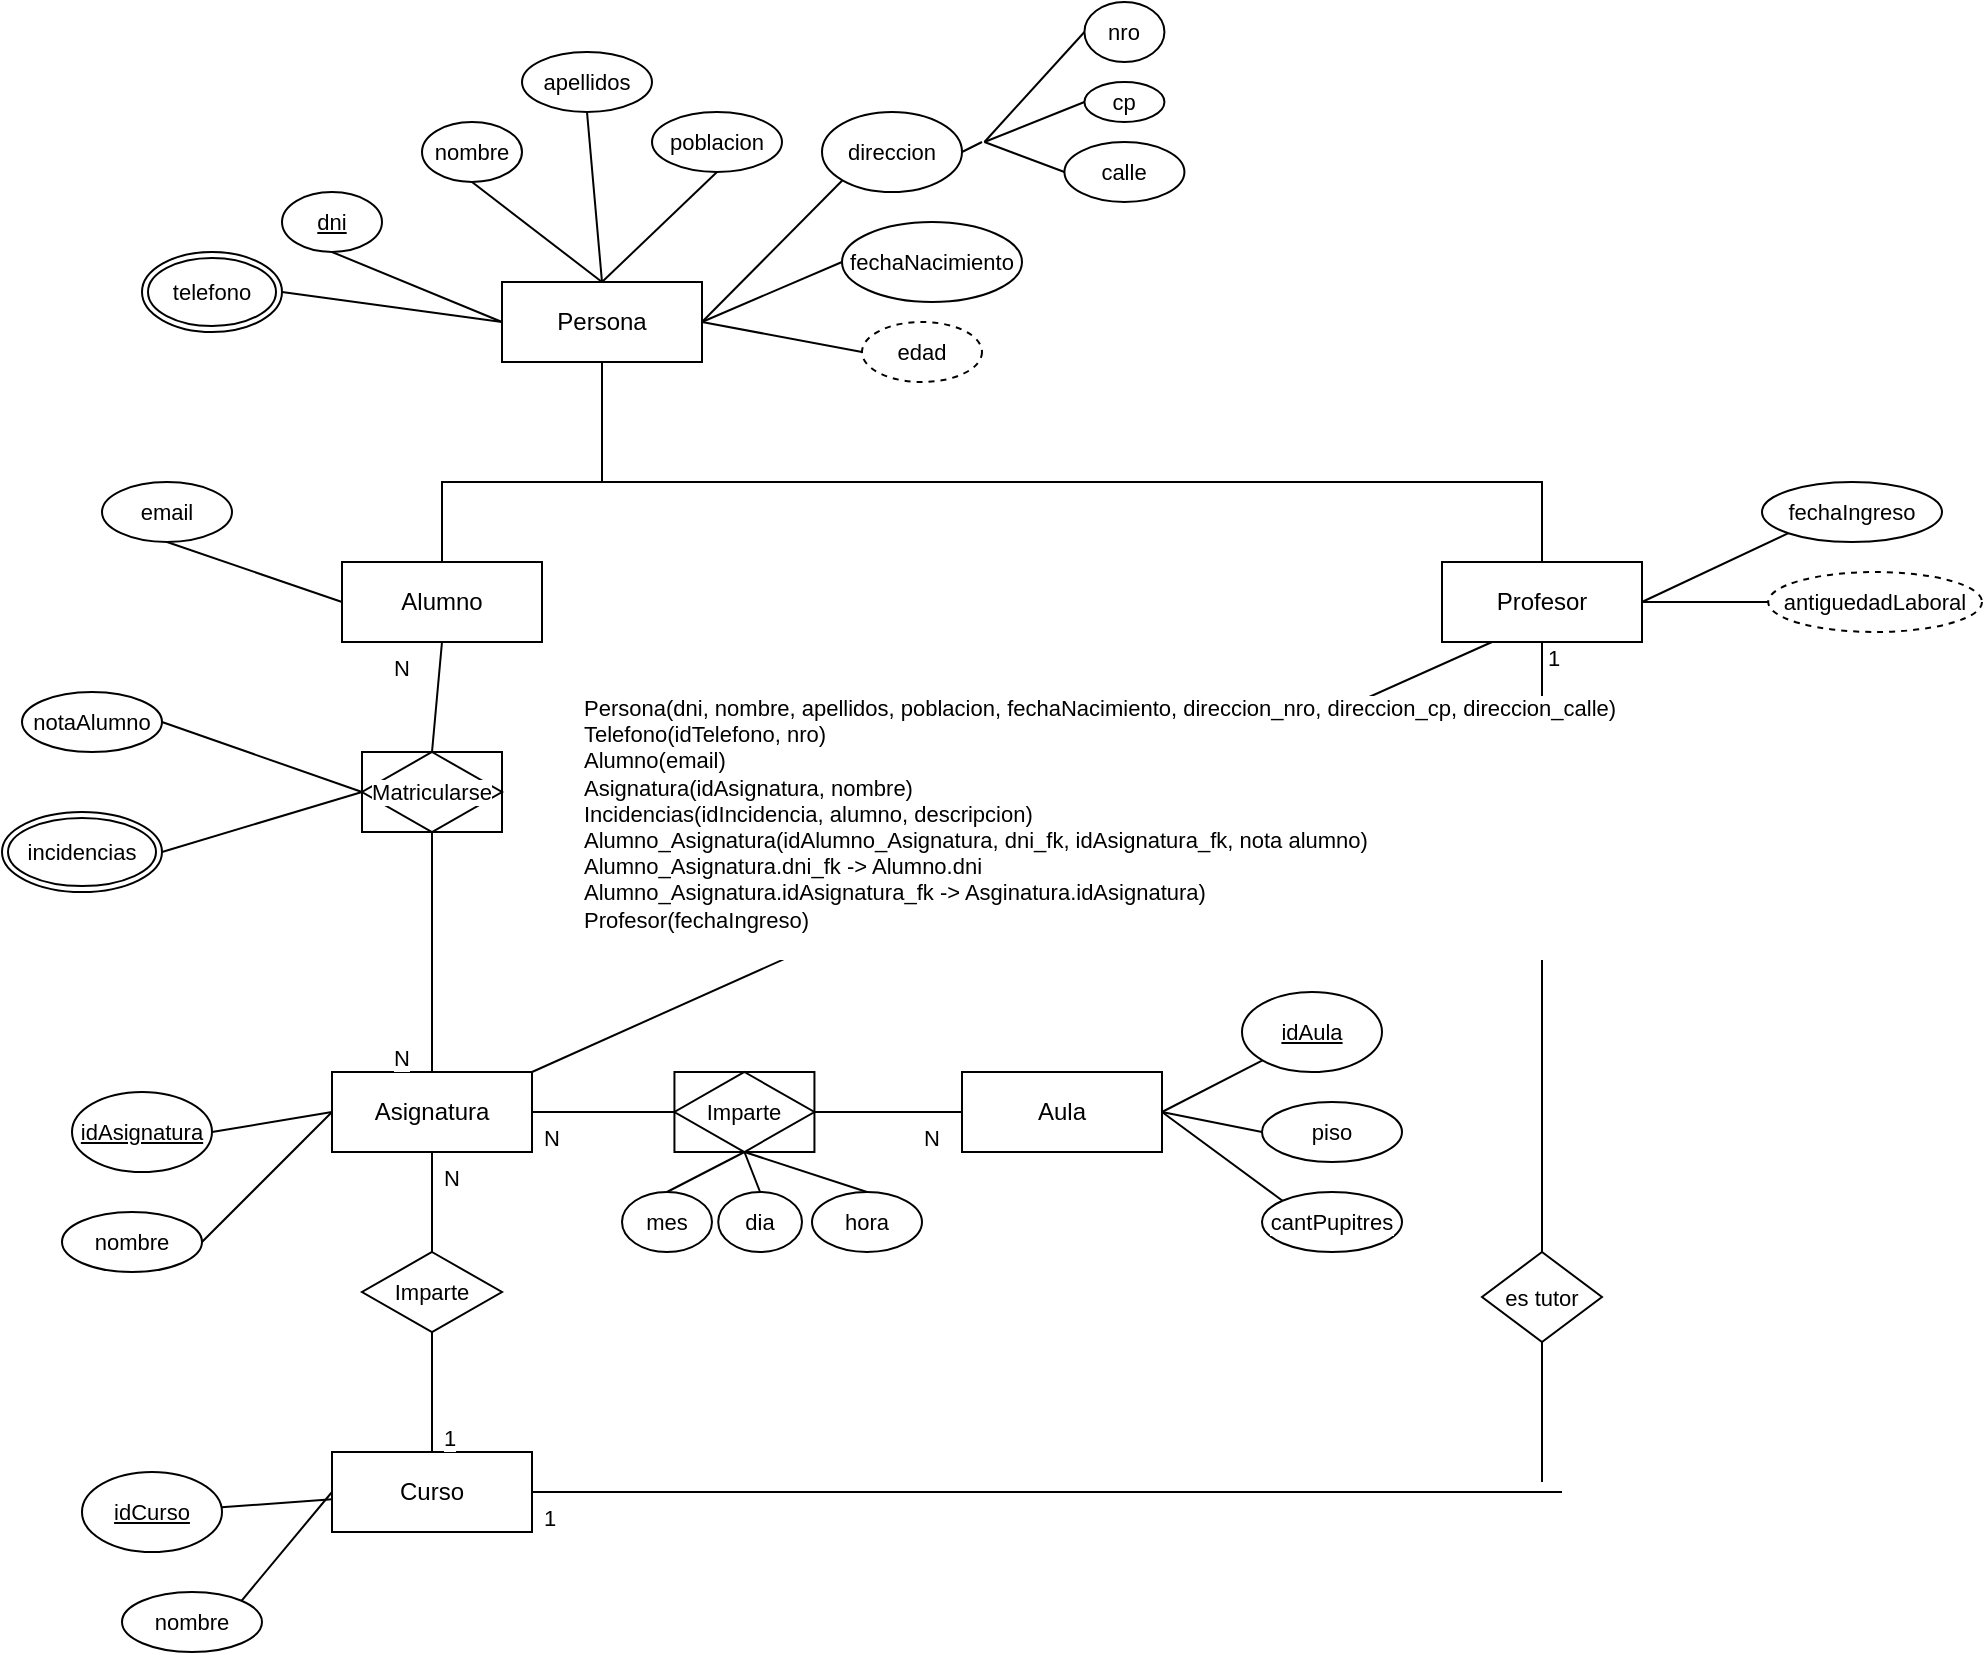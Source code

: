 <mxfile version="28.2.3">
  <diagram name="Página-1" id="S7ulFuD1PEKwOBpK4tIE">
    <mxGraphModel dx="1300" dy="1725" grid="1" gridSize="10" guides="1" tooltips="1" connect="1" arrows="1" fold="1" page="1" pageScale="1" pageWidth="827" pageHeight="1169" math="0" shadow="0">
      <root>
        <mxCell id="0" />
        <mxCell id="1" parent="0" />
        <mxCell id="aFm3BQwA2hD5-ZLHfqn7-43" style="edgeStyle=none;shape=connector;rounded=0;orthogonalLoop=1;jettySize=auto;html=1;exitX=0.5;exitY=1;exitDx=0;exitDy=0;entryX=0.5;entryY=0;entryDx=0;entryDy=0;strokeColor=default;align=center;verticalAlign=middle;fontFamily=Helvetica;fontSize=11;fontColor=default;labelBackgroundColor=default;endArrow=none;" edge="1" parent="1" source="aFm3BQwA2hD5-ZLHfqn7-47" target="aFm3BQwA2hD5-ZLHfqn7-42">
          <mxGeometry relative="1" as="geometry" />
        </mxCell>
        <mxCell id="aFm3BQwA2hD5-ZLHfqn7-1" value="Alumno" style="whiteSpace=wrap;html=1;align=center;" vertex="1" parent="1">
          <mxGeometry x="210" y="170" width="100" height="40" as="geometry" />
        </mxCell>
        <mxCell id="aFm3BQwA2hD5-ZLHfqn7-41" style="edgeStyle=none;shape=connector;rounded=0;orthogonalLoop=1;jettySize=auto;html=1;exitX=1;exitY=0.5;exitDx=0;exitDy=0;entryX=0;entryY=0.5;entryDx=0;entryDy=0;strokeColor=default;align=center;verticalAlign=middle;fontFamily=Helvetica;fontSize=11;fontColor=default;labelBackgroundColor=default;endArrow=none;" edge="1" parent="1" source="aFm3BQwA2hD5-ZLHfqn7-2" target="aFm3BQwA2hD5-ZLHfqn7-39">
          <mxGeometry relative="1" as="geometry" />
        </mxCell>
        <mxCell id="aFm3BQwA2hD5-ZLHfqn7-109" style="edgeStyle=none;shape=connector;rounded=0;orthogonalLoop=1;jettySize=auto;html=1;exitX=0.5;exitY=1;exitDx=0;exitDy=0;strokeColor=default;align=center;verticalAlign=middle;fontFamily=Helvetica;fontSize=11;fontColor=default;labelBackgroundColor=default;endArrow=none;" edge="1" parent="1" source="aFm3BQwA2hD5-ZLHfqn7-2">
          <mxGeometry relative="1" as="geometry">
            <mxPoint x="810" y="630" as="targetPoint" />
          </mxGeometry>
        </mxCell>
        <mxCell id="aFm3BQwA2hD5-ZLHfqn7-113" style="edgeStyle=none;shape=connector;rounded=0;orthogonalLoop=1;jettySize=auto;html=1;exitX=0.25;exitY=1;exitDx=0;exitDy=0;strokeColor=default;align=center;verticalAlign=middle;fontFamily=Helvetica;fontSize=11;fontColor=default;labelBackgroundColor=default;endArrow=none;entryX=1;entryY=0;entryDx=0;entryDy=0;" edge="1" parent="1" source="aFm3BQwA2hD5-ZLHfqn7-2" target="aFm3BQwA2hD5-ZLHfqn7-42">
          <mxGeometry relative="1" as="geometry">
            <mxPoint x="360" y="380" as="targetPoint" />
          </mxGeometry>
        </mxCell>
        <mxCell id="aFm3BQwA2hD5-ZLHfqn7-2" value="Profesor" style="whiteSpace=wrap;html=1;align=center;" vertex="1" parent="1">
          <mxGeometry x="760" y="170" width="100" height="40" as="geometry" />
        </mxCell>
        <mxCell id="aFm3BQwA2hD5-ZLHfqn7-19" style="edgeStyle=none;shape=connector;rounded=0;orthogonalLoop=1;jettySize=auto;html=1;exitX=1;exitY=0.5;exitDx=0;exitDy=0;entryX=0;entryY=1;entryDx=0;entryDy=0;strokeColor=default;align=center;verticalAlign=middle;fontFamily=Helvetica;fontSize=11;fontColor=default;labelBackgroundColor=default;endArrow=none;" edge="1" parent="1" source="aFm3BQwA2hD5-ZLHfqn7-3" target="aFm3BQwA2hD5-ZLHfqn7-11">
          <mxGeometry relative="1" as="geometry" />
        </mxCell>
        <mxCell id="aFm3BQwA2hD5-ZLHfqn7-23" style="edgeStyle=none;shape=connector;rounded=0;orthogonalLoop=1;jettySize=auto;html=1;exitX=0.5;exitY=0;exitDx=0;exitDy=0;entryX=0.5;entryY=1;entryDx=0;entryDy=0;strokeColor=default;align=center;verticalAlign=middle;fontFamily=Helvetica;fontSize=11;fontColor=default;labelBackgroundColor=default;endArrow=none;" edge="1" parent="1" source="aFm3BQwA2hD5-ZLHfqn7-3" target="aFm3BQwA2hD5-ZLHfqn7-10">
          <mxGeometry relative="1" as="geometry" />
        </mxCell>
        <mxCell id="aFm3BQwA2hD5-ZLHfqn7-28" style="edgeStyle=none;shape=connector;rounded=0;orthogonalLoop=1;jettySize=auto;html=1;exitX=1;exitY=0.5;exitDx=0;exitDy=0;entryX=0;entryY=0.5;entryDx=0;entryDy=0;strokeColor=default;align=center;verticalAlign=middle;fontFamily=Helvetica;fontSize=11;fontColor=default;labelBackgroundColor=default;endArrow=none;" edge="1" parent="1" source="aFm3BQwA2hD5-ZLHfqn7-3" target="aFm3BQwA2hD5-ZLHfqn7-26">
          <mxGeometry relative="1" as="geometry" />
        </mxCell>
        <mxCell id="aFm3BQwA2hD5-ZLHfqn7-30" style="edgeStyle=none;shape=connector;rounded=0;orthogonalLoop=1;jettySize=auto;html=1;exitX=1;exitY=0.5;exitDx=0;exitDy=0;entryX=0;entryY=0.5;entryDx=0;entryDy=0;strokeColor=default;align=center;verticalAlign=middle;fontFamily=Helvetica;fontSize=11;fontColor=default;labelBackgroundColor=default;endArrow=none;" edge="1" parent="1" source="aFm3BQwA2hD5-ZLHfqn7-3" target="aFm3BQwA2hD5-ZLHfqn7-29">
          <mxGeometry relative="1" as="geometry" />
        </mxCell>
        <mxCell id="aFm3BQwA2hD5-ZLHfqn7-3" value="Persona" style="whiteSpace=wrap;html=1;align=center;" vertex="1" parent="1">
          <mxGeometry x="290" y="30" width="100" height="40" as="geometry" />
        </mxCell>
        <mxCell id="aFm3BQwA2hD5-ZLHfqn7-7" value="" style="endArrow=none;html=1;rounded=0;strokeColor=default;align=center;verticalAlign=middle;fontFamily=Helvetica;fontSize=11;fontColor=default;labelBackgroundColor=default;exitX=0.5;exitY=0;exitDx=0;exitDy=0;entryX=0.5;entryY=0;entryDx=0;entryDy=0;" edge="1" parent="1" source="aFm3BQwA2hD5-ZLHfqn7-1" target="aFm3BQwA2hD5-ZLHfqn7-2">
          <mxGeometry relative="1" as="geometry">
            <mxPoint x="330" y="250" as="sourcePoint" />
            <mxPoint x="490" y="250" as="targetPoint" />
            <Array as="points">
              <mxPoint x="260" y="130" />
              <mxPoint x="340" y="130" />
              <mxPoint x="810" y="130" />
            </Array>
          </mxGeometry>
        </mxCell>
        <mxCell id="aFm3BQwA2hD5-ZLHfqn7-8" value="" style="endArrow=none;html=1;rounded=0;strokeColor=default;align=center;verticalAlign=middle;fontFamily=Helvetica;fontSize=11;fontColor=default;labelBackgroundColor=default;exitX=0.5;exitY=1;exitDx=0;exitDy=0;" edge="1" parent="1" source="aFm3BQwA2hD5-ZLHfqn7-3">
          <mxGeometry relative="1" as="geometry">
            <mxPoint x="330" y="250" as="sourcePoint" />
            <mxPoint x="340" y="130" as="targetPoint" />
          </mxGeometry>
        </mxCell>
        <mxCell id="aFm3BQwA2hD5-ZLHfqn7-24" style="edgeStyle=none;shape=connector;rounded=0;orthogonalLoop=1;jettySize=auto;html=1;exitX=0.5;exitY=1;exitDx=0;exitDy=0;entryX=0.5;entryY=0;entryDx=0;entryDy=0;strokeColor=default;align=center;verticalAlign=middle;fontFamily=Helvetica;fontSize=11;fontColor=default;labelBackgroundColor=default;endArrow=none;" edge="1" parent="1" source="aFm3BQwA2hD5-ZLHfqn7-9" target="aFm3BQwA2hD5-ZLHfqn7-3">
          <mxGeometry relative="1" as="geometry" />
        </mxCell>
        <mxCell id="aFm3BQwA2hD5-ZLHfqn7-9" value="nombre" style="ellipse;whiteSpace=wrap;html=1;align=center;fontFamily=Helvetica;fontSize=11;fontColor=default;labelBackgroundColor=default;" vertex="1" parent="1">
          <mxGeometry x="250" y="-50" width="50" height="30" as="geometry" />
        </mxCell>
        <mxCell id="aFm3BQwA2hD5-ZLHfqn7-10" value="apellidos" style="ellipse;whiteSpace=wrap;html=1;align=center;fontFamily=Helvetica;fontSize=11;fontColor=default;labelBackgroundColor=default;" vertex="1" parent="1">
          <mxGeometry x="300" y="-85" width="65" height="30" as="geometry" />
        </mxCell>
        <mxCell id="aFm3BQwA2hD5-ZLHfqn7-20" style="edgeStyle=none;shape=connector;rounded=0;orthogonalLoop=1;jettySize=auto;html=1;exitX=1;exitY=0.5;exitDx=0;exitDy=0;entryX=0;entryY=0.5;entryDx=0;entryDy=0;strokeColor=default;align=center;verticalAlign=middle;fontFamily=Helvetica;fontSize=11;fontColor=default;labelBackgroundColor=default;endArrow=none;" edge="1" parent="1" target="aFm3BQwA2hD5-ZLHfqn7-12">
          <mxGeometry relative="1" as="geometry">
            <mxPoint x="531.22" y="-40" as="sourcePoint" />
          </mxGeometry>
        </mxCell>
        <mxCell id="aFm3BQwA2hD5-ZLHfqn7-21" style="edgeStyle=none;shape=connector;rounded=0;orthogonalLoop=1;jettySize=auto;html=1;exitX=1;exitY=0.5;exitDx=0;exitDy=0;entryX=0;entryY=0.5;entryDx=0;entryDy=0;strokeColor=default;align=center;verticalAlign=middle;fontFamily=Helvetica;fontSize=11;fontColor=default;labelBackgroundColor=default;endArrow=none;" edge="1" parent="1" target="aFm3BQwA2hD5-ZLHfqn7-13">
          <mxGeometry relative="1" as="geometry">
            <mxPoint x="531.22" y="-40" as="sourcePoint" />
          </mxGeometry>
        </mxCell>
        <mxCell id="aFm3BQwA2hD5-ZLHfqn7-22" style="edgeStyle=none;shape=connector;rounded=0;orthogonalLoop=1;jettySize=auto;html=1;exitX=1;exitY=0.5;exitDx=0;exitDy=0;entryX=0;entryY=0.5;entryDx=0;entryDy=0;strokeColor=default;align=center;verticalAlign=middle;fontFamily=Helvetica;fontSize=11;fontColor=default;labelBackgroundColor=default;endArrow=none;" edge="1" parent="1" target="aFm3BQwA2hD5-ZLHfqn7-14">
          <mxGeometry relative="1" as="geometry">
            <mxPoint x="531.22" y="-40" as="sourcePoint" />
          </mxGeometry>
        </mxCell>
        <mxCell id="aFm3BQwA2hD5-ZLHfqn7-27" style="edgeStyle=none;shape=connector;rounded=0;orthogonalLoop=1;jettySize=auto;html=1;exitX=1;exitY=0.5;exitDx=0;exitDy=0;strokeColor=default;align=center;verticalAlign=middle;fontFamily=Helvetica;fontSize=11;fontColor=default;labelBackgroundColor=default;endArrow=none;" edge="1" parent="1" source="aFm3BQwA2hD5-ZLHfqn7-11">
          <mxGeometry relative="1" as="geometry">
            <mxPoint x="530" y="-40" as="targetPoint" />
          </mxGeometry>
        </mxCell>
        <mxCell id="aFm3BQwA2hD5-ZLHfqn7-11" value="direccion" style="ellipse;whiteSpace=wrap;html=1;align=center;fontFamily=Helvetica;fontSize=11;fontColor=default;labelBackgroundColor=default;" vertex="1" parent="1">
          <mxGeometry x="450" y="-55" width="70" height="40" as="geometry" />
        </mxCell>
        <mxCell id="aFm3BQwA2hD5-ZLHfqn7-12" value="nro" style="ellipse;whiteSpace=wrap;html=1;align=center;fontFamily=Helvetica;fontSize=11;fontColor=default;labelBackgroundColor=default;" vertex="1" parent="1">
          <mxGeometry x="581.22" y="-110" width="40" height="30" as="geometry" />
        </mxCell>
        <mxCell id="aFm3BQwA2hD5-ZLHfqn7-13" value="cp" style="ellipse;whiteSpace=wrap;html=1;align=center;fontFamily=Helvetica;fontSize=11;fontColor=default;labelBackgroundColor=default;" vertex="1" parent="1">
          <mxGeometry x="581.22" y="-70" width="40" height="20" as="geometry" />
        </mxCell>
        <mxCell id="aFm3BQwA2hD5-ZLHfqn7-14" value="calle" style="ellipse;whiteSpace=wrap;html=1;align=center;fontFamily=Helvetica;fontSize=11;fontColor=default;labelBackgroundColor=default;" vertex="1" parent="1">
          <mxGeometry x="571.22" y="-40" width="60" height="30" as="geometry" />
        </mxCell>
        <mxCell id="aFm3BQwA2hD5-ZLHfqn7-25" style="edgeStyle=none;shape=connector;rounded=0;orthogonalLoop=1;jettySize=auto;html=1;exitX=0.5;exitY=1;exitDx=0;exitDy=0;entryX=0;entryY=0.5;entryDx=0;entryDy=0;strokeColor=default;align=center;verticalAlign=middle;fontFamily=Helvetica;fontSize=11;fontColor=default;labelBackgroundColor=default;endArrow=none;" edge="1" parent="1" source="aFm3BQwA2hD5-ZLHfqn7-17" target="aFm3BQwA2hD5-ZLHfqn7-3">
          <mxGeometry relative="1" as="geometry" />
        </mxCell>
        <mxCell id="aFm3BQwA2hD5-ZLHfqn7-17" value="dni" style="ellipse;whiteSpace=wrap;html=1;align=center;fontStyle=4;fontFamily=Helvetica;fontSize=11;fontColor=default;labelBackgroundColor=default;" vertex="1" parent="1">
          <mxGeometry x="180" y="-15" width="50" height="30" as="geometry" />
        </mxCell>
        <mxCell id="aFm3BQwA2hD5-ZLHfqn7-18" style="edgeStyle=none;shape=connector;rounded=0;orthogonalLoop=1;jettySize=auto;html=1;entryX=0.414;entryY=0.025;entryDx=0;entryDy=0;entryPerimeter=0;strokeColor=default;align=center;verticalAlign=middle;fontFamily=Helvetica;fontSize=11;fontColor=default;labelBackgroundColor=default;endArrow=none;" edge="1" parent="1">
          <mxGeometry relative="1" as="geometry">
            <mxPoint x="490.005" y="-59.682" as="sourcePoint" />
            <mxPoint x="490.2" y="-59" as="targetPoint" />
          </mxGeometry>
        </mxCell>
        <mxCell id="aFm3BQwA2hD5-ZLHfqn7-26" value="fechaNacimiento" style="ellipse;whiteSpace=wrap;html=1;align=center;fontFamily=Helvetica;fontSize=11;fontColor=default;labelBackgroundColor=default;" vertex="1" parent="1">
          <mxGeometry x="460" width="90" height="40" as="geometry" />
        </mxCell>
        <mxCell id="aFm3BQwA2hD5-ZLHfqn7-29" value="edad" style="ellipse;whiteSpace=wrap;html=1;align=center;dashed=1;fontFamily=Helvetica;fontSize=11;fontColor=default;labelBackgroundColor=default;" vertex="1" parent="1">
          <mxGeometry x="470" y="50" width="60" height="30" as="geometry" />
        </mxCell>
        <mxCell id="aFm3BQwA2hD5-ZLHfqn7-32" style="edgeStyle=none;shape=connector;rounded=0;orthogonalLoop=1;jettySize=auto;html=1;exitX=1;exitY=0.5;exitDx=0;exitDy=0;entryX=0;entryY=0.5;entryDx=0;entryDy=0;strokeColor=default;align=center;verticalAlign=middle;fontFamily=Helvetica;fontSize=11;fontColor=default;labelBackgroundColor=default;endArrow=none;" edge="1" parent="1" source="aFm3BQwA2hD5-ZLHfqn7-31" target="aFm3BQwA2hD5-ZLHfqn7-3">
          <mxGeometry relative="1" as="geometry" />
        </mxCell>
        <mxCell id="aFm3BQwA2hD5-ZLHfqn7-31" value="telefono" style="ellipse;shape=doubleEllipse;margin=3;whiteSpace=wrap;html=1;align=center;fontFamily=Helvetica;fontSize=11;fontColor=default;labelBackgroundColor=default;" vertex="1" parent="1">
          <mxGeometry x="110" y="15" width="70" height="40" as="geometry" />
        </mxCell>
        <mxCell id="aFm3BQwA2hD5-ZLHfqn7-34" style="edgeStyle=none;shape=connector;rounded=0;orthogonalLoop=1;jettySize=auto;html=1;exitX=0.5;exitY=1;exitDx=0;exitDy=0;entryX=0.5;entryY=0;entryDx=0;entryDy=0;strokeColor=default;align=center;verticalAlign=middle;fontFamily=Helvetica;fontSize=11;fontColor=default;labelBackgroundColor=default;endArrow=none;" edge="1" parent="1" source="aFm3BQwA2hD5-ZLHfqn7-33" target="aFm3BQwA2hD5-ZLHfqn7-3">
          <mxGeometry relative="1" as="geometry" />
        </mxCell>
        <mxCell id="aFm3BQwA2hD5-ZLHfqn7-33" value="poblacion" style="ellipse;whiteSpace=wrap;html=1;align=center;fontFamily=Helvetica;fontSize=11;fontColor=default;labelBackgroundColor=default;" vertex="1" parent="1">
          <mxGeometry x="365" y="-55" width="65" height="30" as="geometry" />
        </mxCell>
        <mxCell id="aFm3BQwA2hD5-ZLHfqn7-36" style="edgeStyle=none;shape=connector;rounded=0;orthogonalLoop=1;jettySize=auto;html=1;exitX=0.5;exitY=1;exitDx=0;exitDy=0;entryX=0;entryY=0.5;entryDx=0;entryDy=0;strokeColor=default;align=center;verticalAlign=middle;fontFamily=Helvetica;fontSize=11;fontColor=default;labelBackgroundColor=default;endArrow=none;" edge="1" parent="1" source="aFm3BQwA2hD5-ZLHfqn7-35" target="aFm3BQwA2hD5-ZLHfqn7-1">
          <mxGeometry relative="1" as="geometry" />
        </mxCell>
        <mxCell id="aFm3BQwA2hD5-ZLHfqn7-35" value="email" style="ellipse;whiteSpace=wrap;html=1;align=center;fontFamily=Helvetica;fontSize=11;fontColor=default;labelBackgroundColor=default;" vertex="1" parent="1">
          <mxGeometry x="90" y="130" width="65" height="30" as="geometry" />
        </mxCell>
        <mxCell id="aFm3BQwA2hD5-ZLHfqn7-37" value="fechaIngreso" style="ellipse;whiteSpace=wrap;html=1;align=center;fontFamily=Helvetica;fontSize=11;fontColor=default;labelBackgroundColor=default;" vertex="1" parent="1">
          <mxGeometry x="920" y="130" width="90" height="30" as="geometry" />
        </mxCell>
        <mxCell id="aFm3BQwA2hD5-ZLHfqn7-39" value="antiguedadLaboral" style="ellipse;whiteSpace=wrap;html=1;align=center;dashed=1;fontFamily=Helvetica;fontSize=11;fontColor=default;labelBackgroundColor=default;" vertex="1" parent="1">
          <mxGeometry x="923.11" y="175" width="106.89" height="30" as="geometry" />
        </mxCell>
        <mxCell id="aFm3BQwA2hD5-ZLHfqn7-40" style="edgeStyle=none;shape=connector;rounded=0;orthogonalLoop=1;jettySize=auto;html=1;exitX=1;exitY=0.5;exitDx=0;exitDy=0;entryX=0;entryY=1;entryDx=0;entryDy=0;strokeColor=default;align=center;verticalAlign=middle;fontFamily=Helvetica;fontSize=11;fontColor=default;labelBackgroundColor=default;endArrow=none;" edge="1" parent="1" source="aFm3BQwA2hD5-ZLHfqn7-2" target="aFm3BQwA2hD5-ZLHfqn7-37">
          <mxGeometry relative="1" as="geometry" />
        </mxCell>
        <mxCell id="aFm3BQwA2hD5-ZLHfqn7-73" style="edgeStyle=none;shape=connector;rounded=0;orthogonalLoop=1;jettySize=auto;html=1;exitX=1;exitY=0.5;exitDx=0;exitDy=0;entryX=0;entryY=0.5;entryDx=0;entryDy=0;strokeColor=default;align=center;verticalAlign=middle;fontFamily=Helvetica;fontSize=11;fontColor=default;labelBackgroundColor=default;endArrow=none;" edge="1" parent="1" source="aFm3BQwA2hD5-ZLHfqn7-91" target="aFm3BQwA2hD5-ZLHfqn7-72">
          <mxGeometry relative="1" as="geometry">
            <mxPoint x="485" y="445" as="sourcePoint" />
          </mxGeometry>
        </mxCell>
        <mxCell id="aFm3BQwA2hD5-ZLHfqn7-42" value="Asignatura" style="whiteSpace=wrap;html=1;align=center;" vertex="1" parent="1">
          <mxGeometry x="205" y="425" width="100" height="40" as="geometry" />
        </mxCell>
        <mxCell id="aFm3BQwA2hD5-ZLHfqn7-45" value="N" style="text;strokeColor=none;fillColor=none;spacingLeft=4;spacingRight=4;overflow=hidden;rotatable=0;points=[[0,0.5],[1,0.5]];portConstraint=eastwest;fontSize=11;whiteSpace=wrap;html=1;fontFamily=Helvetica;fontColor=default;labelBackgroundColor=default;" vertex="1" parent="1">
          <mxGeometry x="230" y="405" width="40" height="30" as="geometry" />
        </mxCell>
        <mxCell id="aFm3BQwA2hD5-ZLHfqn7-46" value="N" style="text;strokeColor=none;fillColor=none;spacingLeft=4;spacingRight=4;overflow=hidden;rotatable=0;points=[[0,0.5],[1,0.5]];portConstraint=eastwest;fontSize=11;whiteSpace=wrap;html=1;fontFamily=Helvetica;fontColor=default;labelBackgroundColor=default;" vertex="1" parent="1">
          <mxGeometry x="230" y="210" width="40" height="30" as="geometry" />
        </mxCell>
        <mxCell id="aFm3BQwA2hD5-ZLHfqn7-48" value="" style="edgeStyle=none;shape=connector;rounded=0;orthogonalLoop=1;jettySize=auto;html=1;exitX=0.5;exitY=1;exitDx=0;exitDy=0;entryX=0.5;entryY=0;entryDx=0;entryDy=0;strokeColor=default;align=center;verticalAlign=middle;fontFamily=Helvetica;fontSize=11;fontColor=default;labelBackgroundColor=default;endArrow=none;" edge="1" parent="1" source="aFm3BQwA2hD5-ZLHfqn7-1" target="aFm3BQwA2hD5-ZLHfqn7-47">
          <mxGeometry relative="1" as="geometry">
            <mxPoint x="260" y="210" as="sourcePoint" />
            <mxPoint x="340" y="340" as="targetPoint" />
          </mxGeometry>
        </mxCell>
        <mxCell id="aFm3BQwA2hD5-ZLHfqn7-47" value="Matricularse" style="shape=associativeEntity;whiteSpace=wrap;html=1;align=center;fontFamily=Helvetica;fontSize=11;fontColor=default;labelBackgroundColor=default;" vertex="1" parent="1">
          <mxGeometry x="220" y="265" width="70" height="40" as="geometry" />
        </mxCell>
        <mxCell id="aFm3BQwA2hD5-ZLHfqn7-54" style="edgeStyle=none;shape=connector;rounded=0;orthogonalLoop=1;jettySize=auto;html=1;exitX=1;exitY=0.5;exitDx=0;exitDy=0;entryX=0;entryY=0.5;entryDx=0;entryDy=0;strokeColor=default;align=center;verticalAlign=middle;fontFamily=Helvetica;fontSize=11;fontColor=default;labelBackgroundColor=default;endArrow=none;" edge="1" parent="1" source="aFm3BQwA2hD5-ZLHfqn7-49" target="aFm3BQwA2hD5-ZLHfqn7-47">
          <mxGeometry relative="1" as="geometry" />
        </mxCell>
        <mxCell id="aFm3BQwA2hD5-ZLHfqn7-49" value="notaAlumno" style="ellipse;whiteSpace=wrap;html=1;align=center;fontFamily=Helvetica;fontSize=11;fontColor=default;labelBackgroundColor=default;" vertex="1" parent="1">
          <mxGeometry x="50" y="235" width="70" height="30" as="geometry" />
        </mxCell>
        <mxCell id="aFm3BQwA2hD5-ZLHfqn7-51" style="edgeStyle=none;shape=connector;rounded=0;orthogonalLoop=1;jettySize=auto;html=1;exitX=1;exitY=0.5;exitDx=0;exitDy=0;entryX=0;entryY=0.5;entryDx=0;entryDy=0;strokeColor=default;align=center;verticalAlign=middle;fontFamily=Helvetica;fontSize=11;fontColor=default;labelBackgroundColor=default;endArrow=none;" edge="1" parent="1" source="aFm3BQwA2hD5-ZLHfqn7-50" target="aFm3BQwA2hD5-ZLHfqn7-42">
          <mxGeometry relative="1" as="geometry" />
        </mxCell>
        <mxCell id="aFm3BQwA2hD5-ZLHfqn7-50" value="idAsignatura" style="ellipse;whiteSpace=wrap;html=1;align=center;fontStyle=4;fontFamily=Helvetica;fontSize=11;fontColor=default;labelBackgroundColor=default;" vertex="1" parent="1">
          <mxGeometry x="75" y="435" width="70" height="40" as="geometry" />
        </mxCell>
        <mxCell id="aFm3BQwA2hD5-ZLHfqn7-57" style="edgeStyle=none;shape=connector;rounded=0;orthogonalLoop=1;jettySize=auto;html=1;exitX=1;exitY=0.5;exitDx=0;exitDy=0;strokeColor=default;align=center;verticalAlign=middle;fontFamily=Helvetica;fontSize=11;fontColor=default;labelBackgroundColor=default;endArrow=none;" edge="1" parent="1" source="aFm3BQwA2hD5-ZLHfqn7-56">
          <mxGeometry relative="1" as="geometry">
            <mxPoint x="220" y="285" as="targetPoint" />
          </mxGeometry>
        </mxCell>
        <mxCell id="aFm3BQwA2hD5-ZLHfqn7-56" value="incidencias" style="ellipse;shape=doubleEllipse;margin=3;whiteSpace=wrap;html=1;align=center;fontFamily=Helvetica;fontSize=11;fontColor=default;labelBackgroundColor=default;" vertex="1" parent="1">
          <mxGeometry x="40" y="295" width="80" height="40" as="geometry" />
        </mxCell>
        <mxCell id="aFm3BQwA2hD5-ZLHfqn7-65" style="edgeStyle=none;shape=connector;rounded=0;orthogonalLoop=1;jettySize=auto;html=1;exitX=0.5;exitY=0;exitDx=0;exitDy=0;entryX=0.5;entryY=1;entryDx=0;entryDy=0;strokeColor=default;align=center;verticalAlign=middle;fontFamily=Helvetica;fontSize=11;fontColor=default;labelBackgroundColor=default;endArrow=none;" edge="1" parent="1" source="aFm3BQwA2hD5-ZLHfqn7-66" target="aFm3BQwA2hD5-ZLHfqn7-42">
          <mxGeometry relative="1" as="geometry" />
        </mxCell>
        <mxCell id="aFm3BQwA2hD5-ZLHfqn7-108" style="edgeStyle=none;shape=connector;rounded=0;orthogonalLoop=1;jettySize=auto;html=1;exitX=1;exitY=0.5;exitDx=0;exitDy=0;strokeColor=default;align=center;verticalAlign=middle;fontFamily=Helvetica;fontSize=11;fontColor=default;labelBackgroundColor=default;endArrow=none;" edge="1" parent="1" source="aFm3BQwA2hD5-ZLHfqn7-58">
          <mxGeometry relative="1" as="geometry">
            <mxPoint x="820" y="635" as="targetPoint" />
          </mxGeometry>
        </mxCell>
        <mxCell id="aFm3BQwA2hD5-ZLHfqn7-58" value="Curso" style="whiteSpace=wrap;html=1;align=center;" vertex="1" parent="1">
          <mxGeometry x="205" y="615" width="100" height="40" as="geometry" />
        </mxCell>
        <mxCell id="aFm3BQwA2hD5-ZLHfqn7-60" style="edgeStyle=none;shape=connector;rounded=0;orthogonalLoop=1;jettySize=auto;html=1;exitX=1;exitY=0.5;exitDx=0;exitDy=0;entryX=0;entryY=0.5;entryDx=0;entryDy=0;strokeColor=default;align=center;verticalAlign=middle;fontFamily=Helvetica;fontSize=11;fontColor=default;labelBackgroundColor=default;endArrow=none;" edge="1" parent="1" source="aFm3BQwA2hD5-ZLHfqn7-59" target="aFm3BQwA2hD5-ZLHfqn7-42">
          <mxGeometry relative="1" as="geometry" />
        </mxCell>
        <mxCell id="aFm3BQwA2hD5-ZLHfqn7-59" value="nombre" style="ellipse;whiteSpace=wrap;html=1;align=center;fontFamily=Helvetica;fontSize=11;fontColor=default;labelBackgroundColor=default;" vertex="1" parent="1">
          <mxGeometry x="70" y="495" width="70" height="30" as="geometry" />
        </mxCell>
        <mxCell id="aFm3BQwA2hD5-ZLHfqn7-64" value="" style="edgeStyle=none;shape=connector;rounded=0;orthogonalLoop=1;jettySize=auto;html=1;strokeColor=default;align=center;verticalAlign=middle;fontFamily=Helvetica;fontSize=11;fontColor=default;labelBackgroundColor=default;endArrow=none;" edge="1" parent="1" source="aFm3BQwA2hD5-ZLHfqn7-61" target="aFm3BQwA2hD5-ZLHfqn7-58">
          <mxGeometry relative="1" as="geometry" />
        </mxCell>
        <mxCell id="aFm3BQwA2hD5-ZLHfqn7-61" value="idCurso" style="ellipse;whiteSpace=wrap;html=1;align=center;fontStyle=4;fontFamily=Helvetica;fontSize=11;fontColor=default;labelBackgroundColor=default;" vertex="1" parent="1">
          <mxGeometry x="80" y="625" width="70" height="40" as="geometry" />
        </mxCell>
        <mxCell id="aFm3BQwA2hD5-ZLHfqn7-63" style="edgeStyle=none;shape=connector;rounded=0;orthogonalLoop=1;jettySize=auto;html=1;exitX=1;exitY=0;exitDx=0;exitDy=0;entryX=0;entryY=0.5;entryDx=0;entryDy=0;strokeColor=default;align=center;verticalAlign=middle;fontFamily=Helvetica;fontSize=11;fontColor=default;labelBackgroundColor=default;endArrow=none;" edge="1" parent="1" source="aFm3BQwA2hD5-ZLHfqn7-62" target="aFm3BQwA2hD5-ZLHfqn7-58">
          <mxGeometry relative="1" as="geometry" />
        </mxCell>
        <mxCell id="aFm3BQwA2hD5-ZLHfqn7-62" value="nombre" style="ellipse;whiteSpace=wrap;html=1;align=center;fontFamily=Helvetica;fontSize=11;fontColor=default;labelBackgroundColor=default;" vertex="1" parent="1">
          <mxGeometry x="100" y="685" width="70" height="30" as="geometry" />
        </mxCell>
        <mxCell id="aFm3BQwA2hD5-ZLHfqn7-67" value="" style="edgeStyle=none;shape=connector;rounded=0;orthogonalLoop=1;jettySize=auto;html=1;exitX=0.5;exitY=0;exitDx=0;exitDy=0;entryX=0.5;entryY=1;entryDx=0;entryDy=0;strokeColor=default;align=center;verticalAlign=middle;fontFamily=Helvetica;fontSize=11;fontColor=default;labelBackgroundColor=default;endArrow=none;" edge="1" parent="1" source="aFm3BQwA2hD5-ZLHfqn7-58" target="aFm3BQwA2hD5-ZLHfqn7-66">
          <mxGeometry relative="1" as="geometry">
            <mxPoint x="255" y="615" as="sourcePoint" />
            <mxPoint x="255" y="465" as="targetPoint" />
          </mxGeometry>
        </mxCell>
        <mxCell id="aFm3BQwA2hD5-ZLHfqn7-66" value="Imparte" style="shape=rhombus;perimeter=rhombusPerimeter;whiteSpace=wrap;html=1;align=center;fontFamily=Helvetica;fontSize=11;fontColor=default;labelBackgroundColor=default;" vertex="1" parent="1">
          <mxGeometry x="220" y="515" width="70" height="40" as="geometry" />
        </mxCell>
        <mxCell id="aFm3BQwA2hD5-ZLHfqn7-70" value="N" style="text;strokeColor=none;fillColor=none;spacingLeft=4;spacingRight=4;overflow=hidden;rotatable=0;points=[[0,0.5],[1,0.5]];portConstraint=eastwest;fontSize=11;whiteSpace=wrap;html=1;fontFamily=Helvetica;fontColor=default;labelBackgroundColor=default;" vertex="1" parent="1">
          <mxGeometry x="255" y="465" width="20" height="30" as="geometry" />
        </mxCell>
        <mxCell id="aFm3BQwA2hD5-ZLHfqn7-71" value="1" style="text;strokeColor=none;fillColor=none;spacingLeft=4;spacingRight=4;overflow=hidden;rotatable=0;points=[[0,0.5],[1,0.5]];portConstraint=eastwest;fontSize=11;whiteSpace=wrap;html=1;fontFamily=Helvetica;fontColor=default;labelBackgroundColor=default;" vertex="1" parent="1">
          <mxGeometry x="255" y="595" width="20" height="30" as="geometry" />
        </mxCell>
        <mxCell id="aFm3BQwA2hD5-ZLHfqn7-79" style="edgeStyle=none;shape=connector;rounded=0;orthogonalLoop=1;jettySize=auto;html=1;exitX=1;exitY=0.5;exitDx=0;exitDy=0;entryX=0;entryY=0.5;entryDx=0;entryDy=0;strokeColor=default;align=center;verticalAlign=middle;fontFamily=Helvetica;fontSize=11;fontColor=default;labelBackgroundColor=default;endArrow=none;" edge="1" parent="1" source="aFm3BQwA2hD5-ZLHfqn7-72" target="aFm3BQwA2hD5-ZLHfqn7-78">
          <mxGeometry relative="1" as="geometry" />
        </mxCell>
        <mxCell id="aFm3BQwA2hD5-ZLHfqn7-81" style="edgeStyle=none;shape=connector;rounded=0;orthogonalLoop=1;jettySize=auto;html=1;exitX=1;exitY=0.5;exitDx=0;exitDy=0;entryX=0;entryY=0;entryDx=0;entryDy=0;strokeColor=default;align=center;verticalAlign=middle;fontFamily=Helvetica;fontSize=11;fontColor=default;labelBackgroundColor=default;endArrow=none;" edge="1" parent="1" source="aFm3BQwA2hD5-ZLHfqn7-72" target="aFm3BQwA2hD5-ZLHfqn7-80">
          <mxGeometry relative="1" as="geometry" />
        </mxCell>
        <mxCell id="aFm3BQwA2hD5-ZLHfqn7-72" value="Aula" style="whiteSpace=wrap;html=1;align=center;" vertex="1" parent="1">
          <mxGeometry x="520" y="425" width="100" height="40" as="geometry" />
        </mxCell>
        <mxCell id="aFm3BQwA2hD5-ZLHfqn7-76" style="edgeStyle=none;shape=connector;rounded=0;orthogonalLoop=1;jettySize=auto;html=1;exitX=0;exitY=1;exitDx=0;exitDy=0;entryX=1;entryY=0.5;entryDx=0;entryDy=0;strokeColor=default;align=center;verticalAlign=middle;fontFamily=Helvetica;fontSize=11;fontColor=default;labelBackgroundColor=default;endArrow=none;" edge="1" parent="1" source="aFm3BQwA2hD5-ZLHfqn7-75" target="aFm3BQwA2hD5-ZLHfqn7-72">
          <mxGeometry relative="1" as="geometry" />
        </mxCell>
        <mxCell id="aFm3BQwA2hD5-ZLHfqn7-75" value="idAula" style="ellipse;whiteSpace=wrap;html=1;align=center;fontStyle=4;fontFamily=Helvetica;fontSize=11;fontColor=default;labelBackgroundColor=default;" vertex="1" parent="1">
          <mxGeometry x="660" y="385" width="70" height="40" as="geometry" />
        </mxCell>
        <mxCell id="aFm3BQwA2hD5-ZLHfqn7-78" value="piso" style="ellipse;whiteSpace=wrap;html=1;align=center;fontFamily=Helvetica;fontSize=11;fontColor=default;labelBackgroundColor=default;" vertex="1" parent="1">
          <mxGeometry x="670" y="440" width="70" height="30" as="geometry" />
        </mxCell>
        <mxCell id="aFm3BQwA2hD5-ZLHfqn7-80" value="cantPupitres" style="ellipse;whiteSpace=wrap;html=1;align=center;fontFamily=Helvetica;fontSize=11;fontColor=default;labelBackgroundColor=default;" vertex="1" parent="1">
          <mxGeometry x="670" y="485" width="70" height="30" as="geometry" />
        </mxCell>
        <mxCell id="aFm3BQwA2hD5-ZLHfqn7-83" value="" style="edgeStyle=none;shape=connector;rounded=0;orthogonalLoop=1;jettySize=auto;html=1;exitX=1;exitY=0.5;exitDx=0;exitDy=0;entryX=0;entryY=0.5;entryDx=0;entryDy=0;strokeColor=default;align=center;verticalAlign=middle;fontFamily=Helvetica;fontSize=11;fontColor=default;labelBackgroundColor=default;endArrow=none;" edge="1" parent="1" source="aFm3BQwA2hD5-ZLHfqn7-42" target="aFm3BQwA2hD5-ZLHfqn7-91">
          <mxGeometry relative="1" as="geometry">
            <mxPoint x="390" y="360" as="sourcePoint" />
            <mxPoint x="430" y="360" as="targetPoint" />
          </mxGeometry>
        </mxCell>
        <mxCell id="aFm3BQwA2hD5-ZLHfqn7-84" value="N" style="text;strokeColor=none;fillColor=none;spacingLeft=4;spacingRight=4;overflow=hidden;rotatable=0;points=[[0,0.5],[1,0.5]];portConstraint=eastwest;fontSize=11;whiteSpace=wrap;html=1;fontFamily=Helvetica;fontColor=default;labelBackgroundColor=default;" vertex="1" parent="1">
          <mxGeometry x="495" y="445" width="20" height="30" as="geometry" />
        </mxCell>
        <mxCell id="aFm3BQwA2hD5-ZLHfqn7-90" value="N" style="text;strokeColor=none;fillColor=none;spacingLeft=4;spacingRight=4;overflow=hidden;rotatable=0;points=[[0,0.5],[1,0.5]];portConstraint=eastwest;fontSize=11;whiteSpace=wrap;html=1;fontFamily=Helvetica;fontColor=default;labelBackgroundColor=default;" vertex="1" parent="1">
          <mxGeometry x="305" y="445" width="20" height="30" as="geometry" />
        </mxCell>
        <mxCell id="aFm3BQwA2hD5-ZLHfqn7-91" value="Imparte" style="shape=associativeEntity;whiteSpace=wrap;html=1;align=center;fontFamily=Helvetica;fontSize=11;fontColor=default;labelBackgroundColor=default;" vertex="1" parent="1">
          <mxGeometry x="376.22" y="425" width="70" height="40" as="geometry" />
        </mxCell>
        <mxCell id="aFm3BQwA2hD5-ZLHfqn7-105" style="edgeStyle=none;shape=connector;rounded=0;orthogonalLoop=1;jettySize=auto;html=1;exitX=0.5;exitY=0;exitDx=0;exitDy=0;entryX=0.5;entryY=1;entryDx=0;entryDy=0;strokeColor=default;align=center;verticalAlign=middle;fontFamily=Helvetica;fontSize=11;fontColor=default;labelBackgroundColor=default;endArrow=none;" edge="1" parent="1" source="aFm3BQwA2hD5-ZLHfqn7-97" target="aFm3BQwA2hD5-ZLHfqn7-91">
          <mxGeometry relative="1" as="geometry" />
        </mxCell>
        <mxCell id="aFm3BQwA2hD5-ZLHfqn7-97" value="mes" style="ellipse;whiteSpace=wrap;html=1;align=center;fontFamily=Helvetica;fontSize=11;fontColor=default;labelBackgroundColor=default;" vertex="1" parent="1">
          <mxGeometry x="350" y="485" width="45" height="30" as="geometry" />
        </mxCell>
        <mxCell id="aFm3BQwA2hD5-ZLHfqn7-106" style="edgeStyle=none;shape=connector;rounded=0;orthogonalLoop=1;jettySize=auto;html=1;exitX=0.5;exitY=0;exitDx=0;exitDy=0;entryX=0.5;entryY=1;entryDx=0;entryDy=0;strokeColor=default;align=center;verticalAlign=middle;fontFamily=Helvetica;fontSize=11;fontColor=default;labelBackgroundColor=default;endArrow=none;" edge="1" parent="1" source="aFm3BQwA2hD5-ZLHfqn7-99" target="aFm3BQwA2hD5-ZLHfqn7-91">
          <mxGeometry relative="1" as="geometry" />
        </mxCell>
        <mxCell id="aFm3BQwA2hD5-ZLHfqn7-99" value="dia" style="ellipse;whiteSpace=wrap;html=1;align=center;fontFamily=Helvetica;fontSize=11;fontColor=default;labelBackgroundColor=default;" vertex="1" parent="1">
          <mxGeometry x="398.11" y="485" width="41.89" height="30" as="geometry" />
        </mxCell>
        <mxCell id="aFm3BQwA2hD5-ZLHfqn7-107" style="edgeStyle=none;shape=connector;rounded=0;orthogonalLoop=1;jettySize=auto;html=1;exitX=0.5;exitY=0;exitDx=0;exitDy=0;entryX=0.5;entryY=1;entryDx=0;entryDy=0;strokeColor=default;align=center;verticalAlign=middle;fontFamily=Helvetica;fontSize=11;fontColor=default;labelBackgroundColor=default;endArrow=none;" edge="1" parent="1" source="aFm3BQwA2hD5-ZLHfqn7-102" target="aFm3BQwA2hD5-ZLHfqn7-91">
          <mxGeometry relative="1" as="geometry" />
        </mxCell>
        <mxCell id="aFm3BQwA2hD5-ZLHfqn7-102" value="hora" style="ellipse;whiteSpace=wrap;html=1;align=center;fontFamily=Helvetica;fontSize=11;fontColor=default;labelBackgroundColor=default;" vertex="1" parent="1">
          <mxGeometry x="445" y="485" width="55" height="30" as="geometry" />
        </mxCell>
        <mxCell id="aFm3BQwA2hD5-ZLHfqn7-110" value="1" style="text;strokeColor=none;fillColor=none;spacingLeft=4;spacingRight=4;overflow=hidden;rotatable=0;points=[[0,0.5],[1,0.5]];portConstraint=eastwest;fontSize=11;whiteSpace=wrap;html=1;fontFamily=Helvetica;fontColor=default;labelBackgroundColor=default;" vertex="1" parent="1">
          <mxGeometry x="305" y="635" width="20" height="30" as="geometry" />
        </mxCell>
        <mxCell id="aFm3BQwA2hD5-ZLHfqn7-111" value="1" style="text;strokeColor=none;fillColor=none;spacingLeft=4;spacingRight=4;overflow=hidden;rotatable=0;points=[[0,0.5],[1,0.5]];portConstraint=eastwest;fontSize=11;whiteSpace=wrap;html=1;fontFamily=Helvetica;fontColor=default;labelBackgroundColor=default;" vertex="1" parent="1">
          <mxGeometry x="807" y="205" width="20" height="30" as="geometry" />
        </mxCell>
        <mxCell id="aFm3BQwA2hD5-ZLHfqn7-112" value="es tutor" style="shape=rhombus;perimeter=rhombusPerimeter;whiteSpace=wrap;html=1;align=center;fontFamily=Helvetica;fontSize=11;fontColor=default;labelBackgroundColor=default;" vertex="1" parent="1">
          <mxGeometry x="780" y="515" width="60" height="45" as="geometry" />
        </mxCell>
        <mxCell id="aFm3BQwA2hD5-ZLHfqn7-114" value="imparte" style="shape=rhombus;perimeter=rhombusPerimeter;whiteSpace=wrap;html=1;align=center;fontFamily=Helvetica;fontSize=11;fontColor=default;labelBackgroundColor=default;" vertex="1" parent="1">
          <mxGeometry x="515" y="295" width="60" height="45" as="geometry" />
        </mxCell>
        <mxCell id="aFm3BQwA2hD5-ZLHfqn7-115" value="Persona(dni, nombre, apellidos, poblacion, fechaNacimiento, direccion_nro, direccion_cp, direccion_calle)&lt;div&gt;Telefono(idTelefono, nro)&lt;/div&gt;&lt;div&gt;Alumno(email)&lt;/div&gt;&lt;div&gt;&lt;span style=&quot;background-color: light-dark(#ffffff, var(--ge-dark-color, #121212)); color: light-dark(rgb(0, 0, 0), rgb(255, 255, 255));&quot;&gt;Asignatura(idAsignatura, nombre)&lt;/span&gt;&lt;/div&gt;&lt;div&gt;Incidencias(idIncidencia, alumno, descripcion)&lt;/div&gt;&lt;div&gt;Alumno_Asignatura(idAlumno_Asignatura, dni_fk, idAsignatura_fk, nota alumno)&lt;/div&gt;&lt;div&gt;Alumno_Asignatura.dni_fk -&amp;gt; Alumno.dni&lt;/div&gt;&lt;div&gt;Alumno_Asignatura.idAsignatura_fk -&amp;gt; Asginatura.idAsignatura)&lt;/div&gt;&lt;div&gt;&lt;div&gt;Profesor(fechaIngreso)&lt;/div&gt;&lt;/div&gt;&lt;div&gt;&lt;br&gt;&lt;/div&gt;" style="text;strokeColor=none;fillColor=none;spacingLeft=4;spacingRight=4;overflow=hidden;rotatable=0;points=[[0,0.5],[1,0.5]];portConstraint=eastwest;fontSize=11;whiteSpace=wrap;html=1;fontFamily=Helvetica;fontColor=default;labelBackgroundColor=default;" vertex="1" parent="1">
          <mxGeometry x="325" y="230" width="670" height="280" as="geometry" />
        </mxCell>
      </root>
    </mxGraphModel>
  </diagram>
</mxfile>
